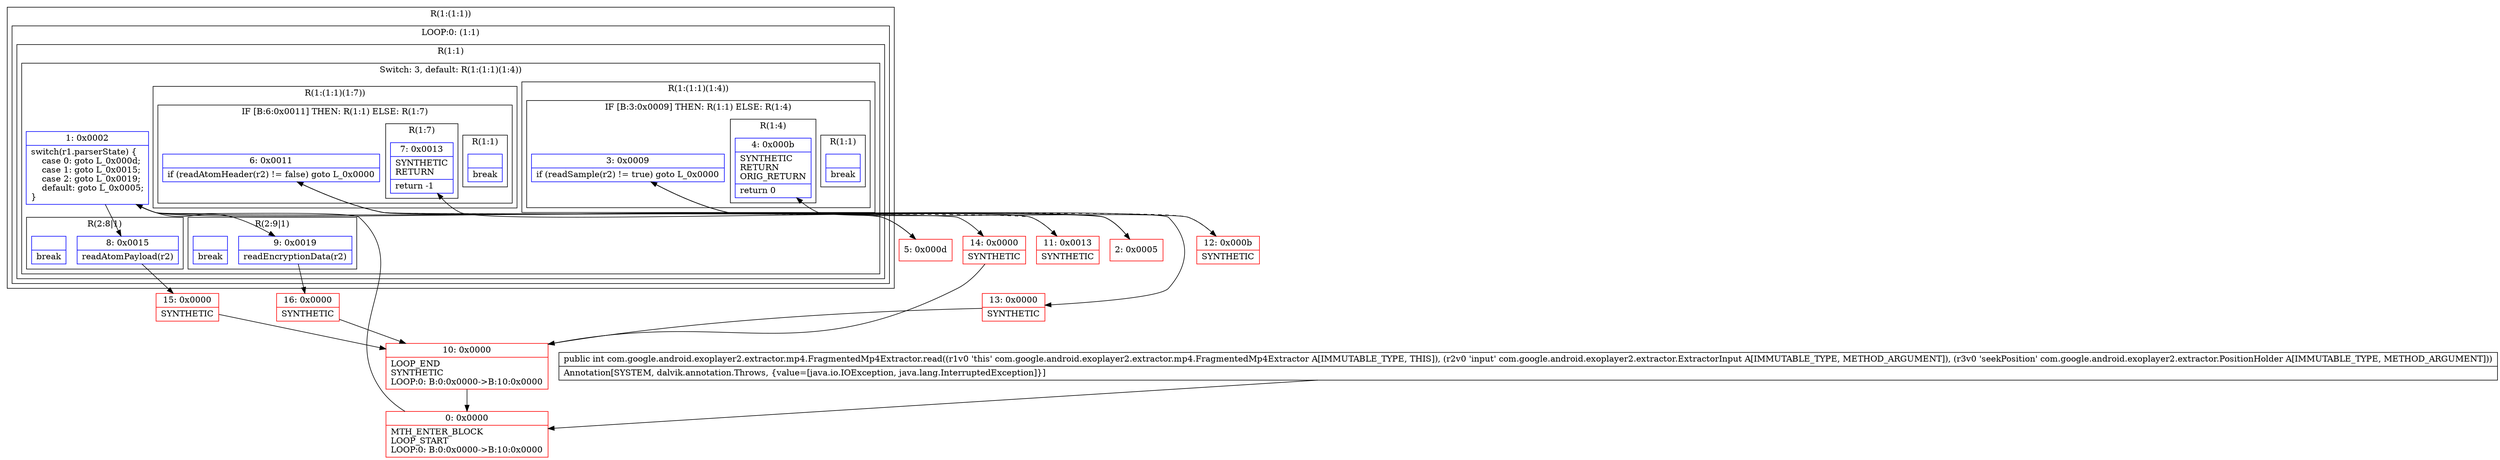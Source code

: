 digraph "CFG forcom.google.android.exoplayer2.extractor.mp4.FragmentedMp4Extractor.read(Lcom\/google\/android\/exoplayer2\/extractor\/ExtractorInput;Lcom\/google\/android\/exoplayer2\/extractor\/PositionHolder;)I" {
subgraph cluster_Region_821849914 {
label = "R(1:(1:1))";
node [shape=record,color=blue];
subgraph cluster_LoopRegion_1995116532 {
label = "LOOP:0: (1:1)";
node [shape=record,color=blue];
subgraph cluster_Region_916831081 {
label = "R(1:1)";
node [shape=record,color=blue];
subgraph cluster_SwitchRegion_508601217 {
label = "Switch: 3, default: R(1:(1:1)(1:4))";
node [shape=record,color=blue];
Node_1 [shape=record,label="{1\:\ 0x0002|switch(r1.parserState) \{\l    case 0: goto L_0x000d;\l    case 1: goto L_0x0015;\l    case 2: goto L_0x0019;\l    default: goto L_0x0005;\l\}\l}"];
subgraph cluster_Region_1300667086 {
label = "R(1:(1:1)(1:7))";
node [shape=record,color=blue];
subgraph cluster_IfRegion_1664919589 {
label = "IF [B:6:0x0011] THEN: R(1:1) ELSE: R(1:7)";
node [shape=record,color=blue];
Node_6 [shape=record,label="{6\:\ 0x0011|if (readAtomHeader(r2) != false) goto L_0x0000\l}"];
subgraph cluster_Region_2027497944 {
label = "R(1:1)";
node [shape=record,color=blue];
Node_InsnContainer_1661915625 [shape=record,label="{|break\l}"];
}
subgraph cluster_Region_438790060 {
label = "R(1:7)";
node [shape=record,color=blue];
Node_7 [shape=record,label="{7\:\ 0x0013|SYNTHETIC\lRETURN\l|return \-1\l}"];
}
}
}
subgraph cluster_Region_484219213 {
label = "R(2:8|1)";
node [shape=record,color=blue];
Node_8 [shape=record,label="{8\:\ 0x0015|readAtomPayload(r2)\l}"];
Node_InsnContainer_763032807 [shape=record,label="{|break\l}"];
}
subgraph cluster_Region_955185464 {
label = "R(2:9|1)";
node [shape=record,color=blue];
Node_9 [shape=record,label="{9\:\ 0x0019|readEncryptionData(r2)\l}"];
Node_InsnContainer_433451918 [shape=record,label="{|break\l}"];
}
subgraph cluster_Region_1639646984 {
label = "R(1:(1:1)(1:4))";
node [shape=record,color=blue];
subgraph cluster_IfRegion_454822420 {
label = "IF [B:3:0x0009] THEN: R(1:1) ELSE: R(1:4)";
node [shape=record,color=blue];
Node_3 [shape=record,label="{3\:\ 0x0009|if (readSample(r2) != true) goto L_0x0000\l}"];
subgraph cluster_Region_1425278838 {
label = "R(1:1)";
node [shape=record,color=blue];
Node_InsnContainer_1653327845 [shape=record,label="{|break\l}"];
}
subgraph cluster_Region_1529942011 {
label = "R(1:4)";
node [shape=record,color=blue];
Node_4 [shape=record,label="{4\:\ 0x000b|SYNTHETIC\lRETURN\lORIG_RETURN\l|return 0\l}"];
}
}
}
}
}
}
}
Node_0 [shape=record,color=red,label="{0\:\ 0x0000|MTH_ENTER_BLOCK\lLOOP_START\lLOOP:0: B:0:0x0000\-\>B:10:0x0000\l}"];
Node_2 [shape=record,color=red,label="{2\:\ 0x0005}"];
Node_5 [shape=record,color=red,label="{5\:\ 0x000d}"];
Node_10 [shape=record,color=red,label="{10\:\ 0x0000|LOOP_END\lSYNTHETIC\lLOOP:0: B:0:0x0000\-\>B:10:0x0000\l}"];
Node_11 [shape=record,color=red,label="{11\:\ 0x0013|SYNTHETIC\l}"];
Node_12 [shape=record,color=red,label="{12\:\ 0x000b|SYNTHETIC\l}"];
Node_13 [shape=record,color=red,label="{13\:\ 0x0000|SYNTHETIC\l}"];
Node_14 [shape=record,color=red,label="{14\:\ 0x0000|SYNTHETIC\l}"];
Node_15 [shape=record,color=red,label="{15\:\ 0x0000|SYNTHETIC\l}"];
Node_16 [shape=record,color=red,label="{16\:\ 0x0000|SYNTHETIC\l}"];
MethodNode[shape=record,label="{public int com.google.android.exoplayer2.extractor.mp4.FragmentedMp4Extractor.read((r1v0 'this' com.google.android.exoplayer2.extractor.mp4.FragmentedMp4Extractor A[IMMUTABLE_TYPE, THIS]), (r2v0 'input' com.google.android.exoplayer2.extractor.ExtractorInput A[IMMUTABLE_TYPE, METHOD_ARGUMENT]), (r3v0 'seekPosition' com.google.android.exoplayer2.extractor.PositionHolder A[IMMUTABLE_TYPE, METHOD_ARGUMENT]))  | Annotation[SYSTEM, dalvik.annotation.Throws, \{value=[java.io.IOException, java.lang.InterruptedException]\}]\l}"];
MethodNode -> Node_0;
Node_1 -> Node_2;
Node_1 -> Node_5;
Node_1 -> Node_8;
Node_1 -> Node_9;
Node_6 -> Node_11[style=dashed];
Node_6 -> Node_14;
Node_8 -> Node_15;
Node_9 -> Node_16;
Node_3 -> Node_12[style=dashed];
Node_3 -> Node_13;
Node_0 -> Node_1;
Node_2 -> Node_3;
Node_5 -> Node_6;
Node_10 -> Node_0;
Node_11 -> Node_7;
Node_12 -> Node_4;
Node_13 -> Node_10;
Node_14 -> Node_10;
Node_15 -> Node_10;
Node_16 -> Node_10;
}

